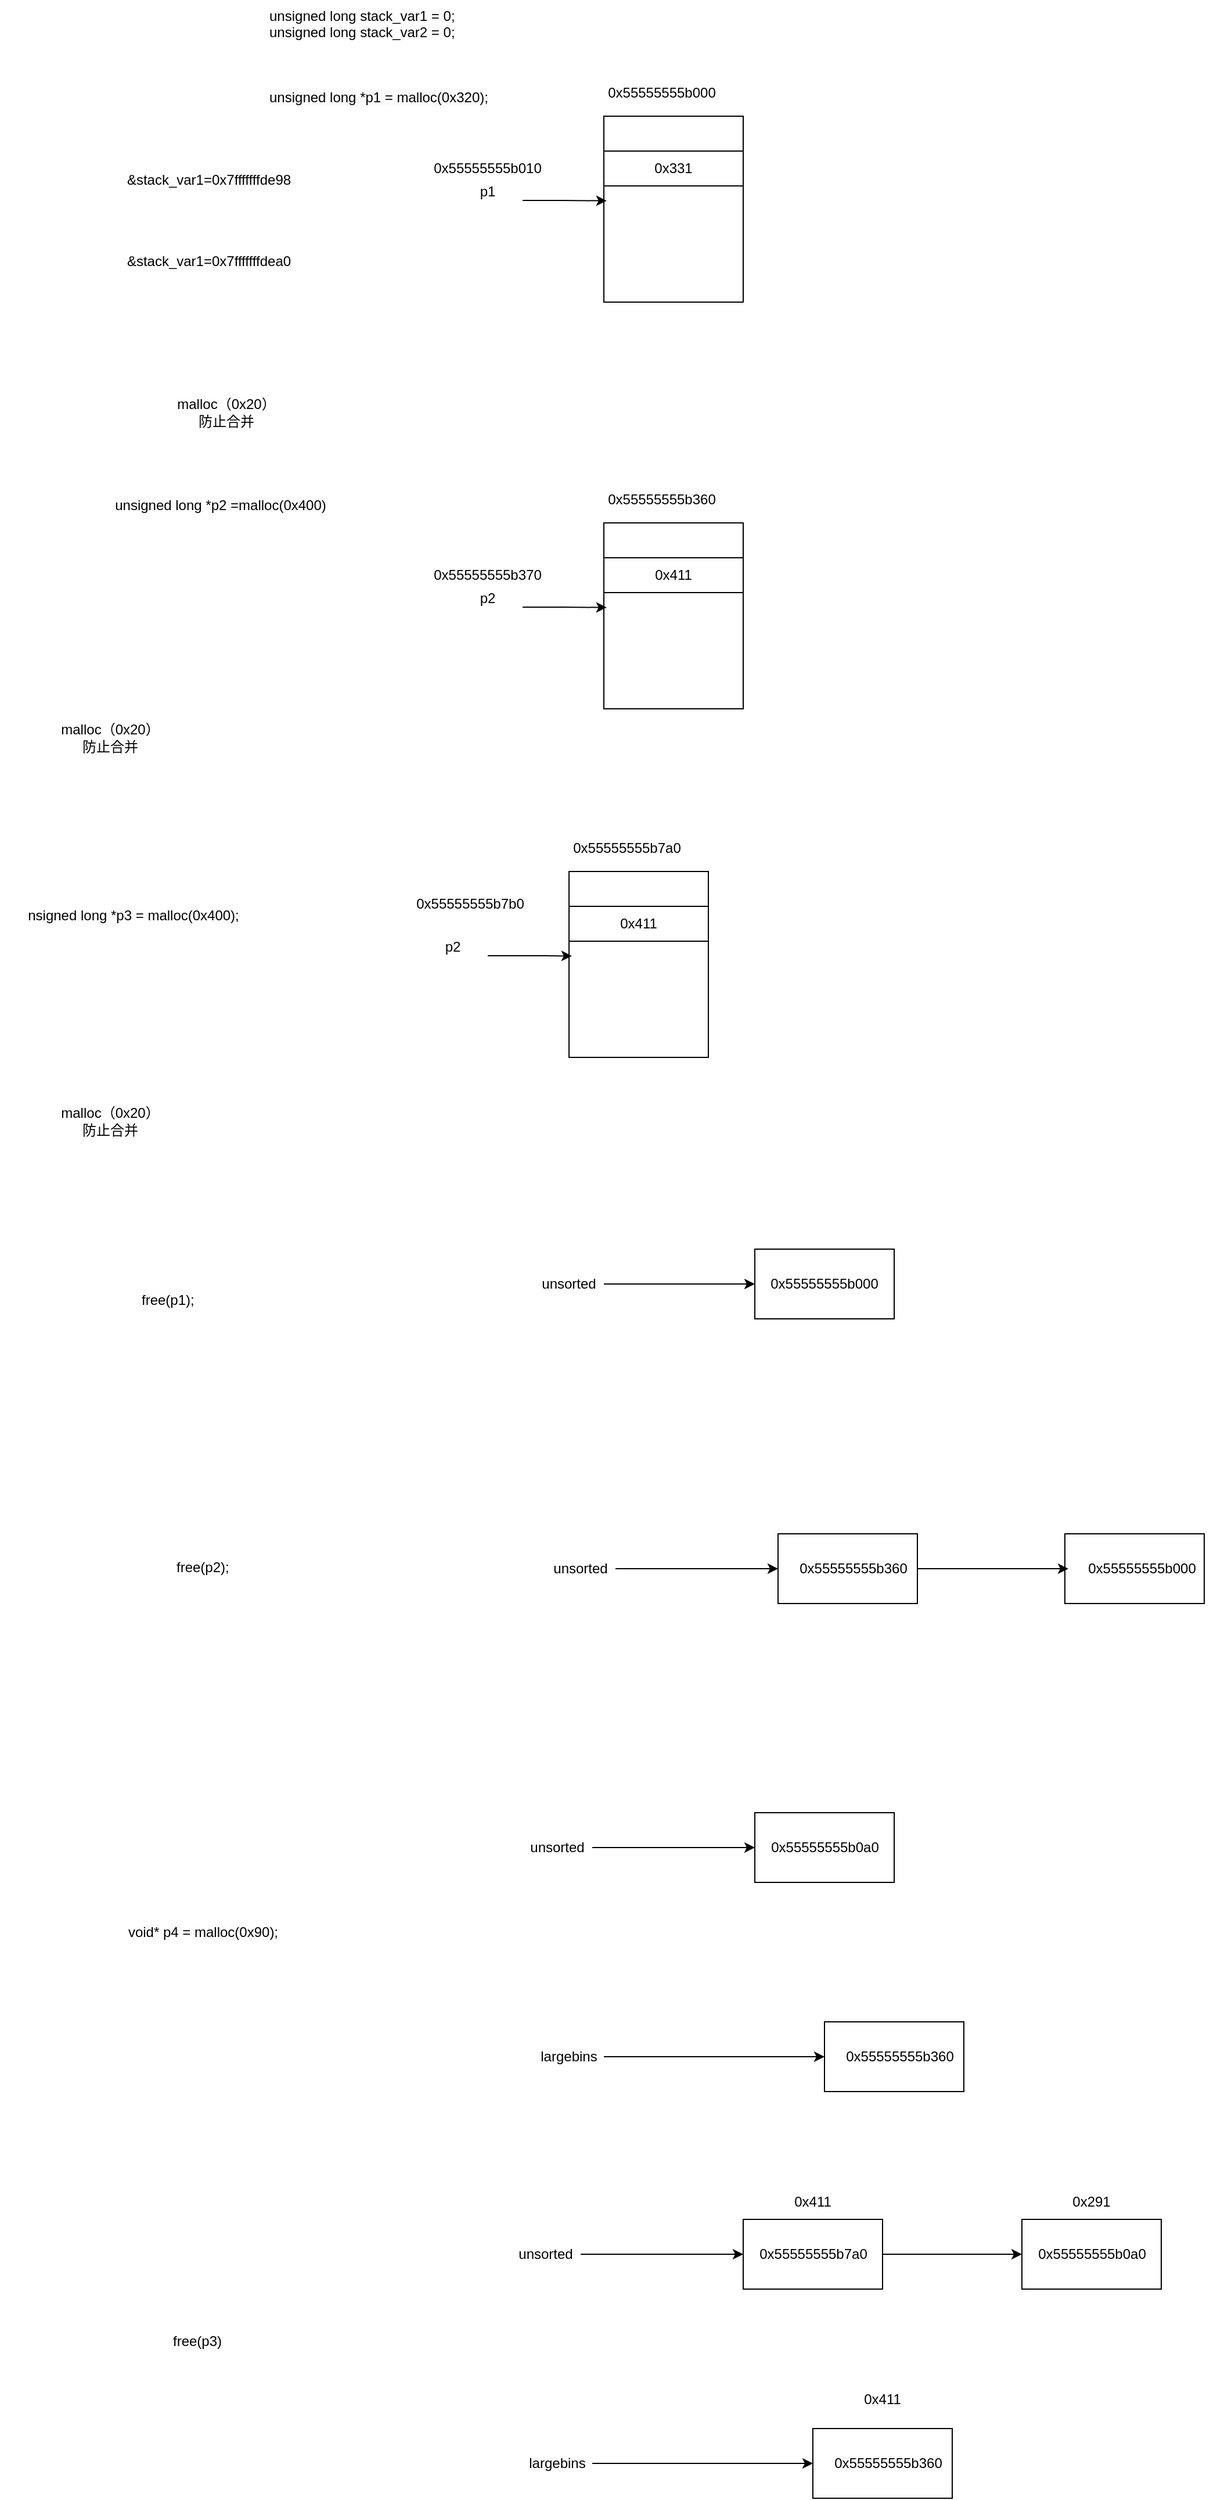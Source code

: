 <mxfile version="23.1.1" type="github">
  <diagram name="第 1 页" id="StGOxZ_9_frYLXdIoDuh">
    <mxGraphModel dx="1877" dy="618" grid="1" gridSize="10" guides="1" tooltips="1" connect="1" arrows="1" fold="1" page="1" pageScale="1" pageWidth="827" pageHeight="1169" background="none" math="0" shadow="0">
      <root>
        <mxCell id="0" />
        <mxCell id="1" parent="0" />
        <mxCell id="g7S3FFpujZysDaOgMtKl-1" value="unsigned long stack_var1 = 0;&#xa;unsigned long stack_var2 = 0;" style="text;whiteSpace=wrap;" parent="1" vertex="1">
          <mxGeometry x="10" y="50" width="190" height="40" as="geometry" />
        </mxCell>
        <mxCell id="g7S3FFpujZysDaOgMtKl-3" value="&lt;span style=&quot;color: rgb(0, 0, 0); font-family: Helvetica; font-size: 12px; font-style: normal; font-variant-ligatures: normal; font-variant-caps: normal; font-weight: 400; letter-spacing: normal; orphans: 2; text-align: left; text-indent: 0px; text-transform: none; widows: 2; word-spacing: 0px; -webkit-text-stroke-width: 0px; background-color: rgb(251, 251, 251); text-decoration-thickness: initial; text-decoration-style: initial; text-decoration-color: initial; float: none; display: inline !important;&quot;&gt;unsigned long *p1 = malloc(0x320);&lt;/span&gt;" style="text;whiteSpace=wrap;html=1;" parent="1" vertex="1">
          <mxGeometry x="10" y="120" width="210" height="40" as="geometry" />
        </mxCell>
        <mxCell id="g7S3FFpujZysDaOgMtKl-7" value="" style="rounded=0;whiteSpace=wrap;html=1;" parent="1" vertex="1">
          <mxGeometry x="430" y="1125" width="120" height="60" as="geometry" />
        </mxCell>
        <mxCell id="Vp2Y29IAKWfL_nbuRybc-31" style="edgeStyle=orthogonalEdgeStyle;rounded=0;orthogonalLoop=1;jettySize=auto;html=1;exitX=1;exitY=0.5;exitDx=0;exitDy=0;entryX=0;entryY=0.5;entryDx=0;entryDy=0;" edge="1" parent="1" source="g7S3FFpujZysDaOgMtKl-8" target="g7S3FFpujZysDaOgMtKl-7">
          <mxGeometry relative="1" as="geometry" />
        </mxCell>
        <mxCell id="g7S3FFpujZysDaOgMtKl-8" value="unsorted" style="text;strokeColor=none;align=center;fillColor=none;html=1;verticalAlign=middle;whiteSpace=wrap;rounded=0;" parent="1" vertex="1">
          <mxGeometry x="240" y="1140" width="60" height="30" as="geometry" />
        </mxCell>
        <mxCell id="Vp2Y29IAKWfL_nbuRybc-1" value="p1" style="text;strokeColor=none;align=center;fillColor=none;html=1;verticalAlign=middle;whiteSpace=wrap;rounded=0;" vertex="1" parent="1">
          <mxGeometry x="170" y="200" width="60" height="30" as="geometry" />
        </mxCell>
        <mxCell id="Vp2Y29IAKWfL_nbuRybc-2" value="" style="rounded=0;whiteSpace=wrap;html=1;" vertex="1" parent="1">
          <mxGeometry x="300" y="150" width="120" height="160" as="geometry" />
        </mxCell>
        <mxCell id="Vp2Y29IAKWfL_nbuRybc-4" value="" style="rounded=0;whiteSpace=wrap;html=1;" vertex="1" parent="1">
          <mxGeometry x="300" y="150" width="120" height="30" as="geometry" />
        </mxCell>
        <mxCell id="Vp2Y29IAKWfL_nbuRybc-5" value="0x331" style="rounded=0;whiteSpace=wrap;html=1;" vertex="1" parent="1">
          <mxGeometry x="300" y="180" width="120" height="30" as="geometry" />
        </mxCell>
        <mxCell id="Vp2Y29IAKWfL_nbuRybc-6" style="edgeStyle=orthogonalEdgeStyle;rounded=0;orthogonalLoop=1;jettySize=auto;html=1;exitX=1;exitY=0.75;exitDx=0;exitDy=0;entryX=0.02;entryY=0.455;entryDx=0;entryDy=0;entryPerimeter=0;" edge="1" parent="1" source="Vp2Y29IAKWfL_nbuRybc-1" target="Vp2Y29IAKWfL_nbuRybc-2">
          <mxGeometry relative="1" as="geometry" />
        </mxCell>
        <mxCell id="Vp2Y29IAKWfL_nbuRybc-7" value="&amp;amp;stack_var1=0x7fffffffde98" style="text;strokeColor=none;align=center;fillColor=none;html=1;verticalAlign=middle;whiteSpace=wrap;rounded=0;" vertex="1" parent="1">
          <mxGeometry x="-140" y="190" width="200" height="30" as="geometry" />
        </mxCell>
        <mxCell id="Vp2Y29IAKWfL_nbuRybc-8" value="&amp;amp;stack_var1=0x7fffffffdea0" style="text;strokeColor=none;align=center;fillColor=none;html=1;verticalAlign=middle;whiteSpace=wrap;rounded=0;" vertex="1" parent="1">
          <mxGeometry x="-140" y="260" width="200" height="30" as="geometry" />
        </mxCell>
        <mxCell id="Vp2Y29IAKWfL_nbuRybc-9" value="0x55555555b000" style="text;strokeColor=none;align=center;fillColor=none;html=1;verticalAlign=middle;whiteSpace=wrap;rounded=0;" vertex="1" parent="1">
          <mxGeometry x="280" y="120" width="140" height="20" as="geometry" />
        </mxCell>
        <mxCell id="Vp2Y29IAKWfL_nbuRybc-10" value="0x55555555b010" style="text;strokeColor=none;align=center;fillColor=none;html=1;verticalAlign=middle;whiteSpace=wrap;rounded=0;" vertex="1" parent="1">
          <mxGeometry x="130" y="185" width="140" height="20" as="geometry" />
        </mxCell>
        <mxCell id="Vp2Y29IAKWfL_nbuRybc-11" value="malloc（0x20）&lt;br&gt;防止合并" style="text;strokeColor=none;align=center;fillColor=none;html=1;verticalAlign=middle;whiteSpace=wrap;rounded=0;" vertex="1" parent="1">
          <mxGeometry x="-70" y="390" width="90" height="30" as="geometry" />
        </mxCell>
        <mxCell id="Vp2Y29IAKWfL_nbuRybc-12" value="unsigned long *p2 =malloc(0x400)" style="text;strokeColor=none;align=center;fillColor=none;html=1;verticalAlign=middle;whiteSpace=wrap;rounded=0;" vertex="1" parent="1">
          <mxGeometry x="-140" y="470" width="220" height="30" as="geometry" />
        </mxCell>
        <mxCell id="Vp2Y29IAKWfL_nbuRybc-13" value="p2" style="text;strokeColor=none;align=center;fillColor=none;html=1;verticalAlign=middle;whiteSpace=wrap;rounded=0;" vertex="1" parent="1">
          <mxGeometry x="170" y="550" width="60" height="30" as="geometry" />
        </mxCell>
        <mxCell id="Vp2Y29IAKWfL_nbuRybc-14" value="" style="rounded=0;whiteSpace=wrap;html=1;" vertex="1" parent="1">
          <mxGeometry x="300" y="500" width="120" height="160" as="geometry" />
        </mxCell>
        <mxCell id="Vp2Y29IAKWfL_nbuRybc-15" value="" style="rounded=0;whiteSpace=wrap;html=1;" vertex="1" parent="1">
          <mxGeometry x="300" y="500" width="120" height="30" as="geometry" />
        </mxCell>
        <mxCell id="Vp2Y29IAKWfL_nbuRybc-16" value="0x411" style="rounded=0;whiteSpace=wrap;html=1;" vertex="1" parent="1">
          <mxGeometry x="300" y="530" width="120" height="30" as="geometry" />
        </mxCell>
        <mxCell id="Vp2Y29IAKWfL_nbuRybc-17" style="edgeStyle=orthogonalEdgeStyle;rounded=0;orthogonalLoop=1;jettySize=auto;html=1;exitX=1;exitY=0.75;exitDx=0;exitDy=0;entryX=0.02;entryY=0.455;entryDx=0;entryDy=0;entryPerimeter=0;" edge="1" parent="1" source="Vp2Y29IAKWfL_nbuRybc-13" target="Vp2Y29IAKWfL_nbuRybc-14">
          <mxGeometry relative="1" as="geometry" />
        </mxCell>
        <mxCell id="Vp2Y29IAKWfL_nbuRybc-18" value="0x55555555b360" style="text;strokeColor=none;align=center;fillColor=none;html=1;verticalAlign=middle;whiteSpace=wrap;rounded=0;" vertex="1" parent="1">
          <mxGeometry x="280" y="470" width="140" height="20" as="geometry" />
        </mxCell>
        <mxCell id="Vp2Y29IAKWfL_nbuRybc-19" value="0x55555555b370" style="text;strokeColor=none;align=center;fillColor=none;html=1;verticalAlign=middle;whiteSpace=wrap;rounded=0;" vertex="1" parent="1">
          <mxGeometry x="130" y="535" width="140" height="20" as="geometry" />
        </mxCell>
        <mxCell id="Vp2Y29IAKWfL_nbuRybc-20" value="malloc（0x20）&lt;br&gt;防止合并" style="text;strokeColor=none;align=center;fillColor=none;html=1;verticalAlign=middle;whiteSpace=wrap;rounded=0;" vertex="1" parent="1">
          <mxGeometry x="-170" y="670" width="90" height="30" as="geometry" />
        </mxCell>
        <mxCell id="Vp2Y29IAKWfL_nbuRybc-21" value="&lt;div&gt;nsigned long *p3 = malloc(0x400);&lt;/div&gt;&lt;div&gt;&lt;br&gt;&lt;/div&gt;" style="text;strokeColor=none;align=center;fillColor=none;html=1;verticalAlign=middle;whiteSpace=wrap;rounded=0;" vertex="1" parent="1">
          <mxGeometry x="-220" y="830" width="230" height="30" as="geometry" />
        </mxCell>
        <mxCell id="Vp2Y29IAKWfL_nbuRybc-22" value="p2" style="text;strokeColor=none;align=center;fillColor=none;html=1;verticalAlign=middle;whiteSpace=wrap;rounded=0;" vertex="1" parent="1">
          <mxGeometry x="140" y="850" width="60" height="30" as="geometry" />
        </mxCell>
        <mxCell id="Vp2Y29IAKWfL_nbuRybc-23" value="" style="rounded=0;whiteSpace=wrap;html=1;" vertex="1" parent="1">
          <mxGeometry x="270" y="800" width="120" height="160" as="geometry" />
        </mxCell>
        <mxCell id="Vp2Y29IAKWfL_nbuRybc-24" value="" style="rounded=0;whiteSpace=wrap;html=1;" vertex="1" parent="1">
          <mxGeometry x="270" y="800" width="120" height="30" as="geometry" />
        </mxCell>
        <mxCell id="Vp2Y29IAKWfL_nbuRybc-25" value="0x411" style="rounded=0;whiteSpace=wrap;html=1;" vertex="1" parent="1">
          <mxGeometry x="270" y="830" width="120" height="30" as="geometry" />
        </mxCell>
        <mxCell id="Vp2Y29IAKWfL_nbuRybc-26" style="edgeStyle=orthogonalEdgeStyle;rounded=0;orthogonalLoop=1;jettySize=auto;html=1;exitX=1;exitY=0.75;exitDx=0;exitDy=0;entryX=0.02;entryY=0.455;entryDx=0;entryDy=0;entryPerimeter=0;" edge="1" parent="1" source="Vp2Y29IAKWfL_nbuRybc-22" target="Vp2Y29IAKWfL_nbuRybc-23">
          <mxGeometry relative="1" as="geometry">
            <Array as="points">
              <mxPoint x="250" y="873" />
              <mxPoint x="250" y="873" />
            </Array>
          </mxGeometry>
        </mxCell>
        <mxCell id="Vp2Y29IAKWfL_nbuRybc-27" value="0x55555555b7a0" style="text;strokeColor=none;align=center;fillColor=none;html=1;verticalAlign=middle;whiteSpace=wrap;rounded=0;" vertex="1" parent="1">
          <mxGeometry x="250" y="770" width="140" height="20" as="geometry" />
        </mxCell>
        <mxCell id="Vp2Y29IAKWfL_nbuRybc-28" value="&lt;div&gt;0x55555555b7b0&lt;/div&gt;&lt;div&gt;&lt;br&gt;&lt;/div&gt;" style="text;strokeColor=none;align=center;fillColor=none;html=1;verticalAlign=middle;whiteSpace=wrap;rounded=0;" vertex="1" parent="1">
          <mxGeometry x="120" y="820" width="130" height="30" as="geometry" />
        </mxCell>
        <mxCell id="Vp2Y29IAKWfL_nbuRybc-29" value="malloc（0x20）&lt;br&gt;防止合并" style="text;strokeColor=none;align=center;fillColor=none;html=1;verticalAlign=middle;whiteSpace=wrap;rounded=0;" vertex="1" parent="1">
          <mxGeometry x="-170" y="1000" width="90" height="30" as="geometry" />
        </mxCell>
        <mxCell id="Vp2Y29IAKWfL_nbuRybc-30" value="free(p1);" style="text;whiteSpace=wrap;" vertex="1" parent="1">
          <mxGeometry x="-100" y="1155" width="50" height="30" as="geometry" />
        </mxCell>
        <mxCell id="Vp2Y29IAKWfL_nbuRybc-32" value="0x55555555b000" style="text;strokeColor=none;align=center;fillColor=none;html=1;verticalAlign=middle;whiteSpace=wrap;rounded=0;" vertex="1" parent="1">
          <mxGeometry x="420" y="1140" width="140" height="30" as="geometry" />
        </mxCell>
        <mxCell id="Vp2Y29IAKWfL_nbuRybc-33" value="" style="rounded=0;whiteSpace=wrap;html=1;" vertex="1" parent="1">
          <mxGeometry x="697" y="1370" width="120" height="60" as="geometry" />
        </mxCell>
        <mxCell id="Vp2Y29IAKWfL_nbuRybc-34" style="edgeStyle=orthogonalEdgeStyle;rounded=0;orthogonalLoop=1;jettySize=auto;html=1;exitX=1;exitY=0.5;exitDx=0;exitDy=0;" edge="1" parent="1" source="Vp2Y29IAKWfL_nbuRybc-35">
          <mxGeometry relative="1" as="geometry">
            <mxPoint x="450" y="1400" as="targetPoint" />
          </mxGeometry>
        </mxCell>
        <mxCell id="Vp2Y29IAKWfL_nbuRybc-35" value="unsorted" style="text;strokeColor=none;align=center;fillColor=none;html=1;verticalAlign=middle;whiteSpace=wrap;rounded=0;" vertex="1" parent="1">
          <mxGeometry x="250" y="1385" width="60" height="30" as="geometry" />
        </mxCell>
        <mxCell id="Vp2Y29IAKWfL_nbuRybc-36" value="0x55555555b000" style="text;strokeColor=none;align=center;fillColor=none;html=1;verticalAlign=middle;whiteSpace=wrap;rounded=0;" vertex="1" parent="1">
          <mxGeometry x="700" y="1385" width="127" height="30" as="geometry" />
        </mxCell>
        <mxCell id="Vp2Y29IAKWfL_nbuRybc-37" value="" style="rounded=0;whiteSpace=wrap;html=1;" vertex="1" parent="1">
          <mxGeometry x="450" y="1370" width="120" height="60" as="geometry" />
        </mxCell>
        <mxCell id="Vp2Y29IAKWfL_nbuRybc-39" style="edgeStyle=orthogonalEdgeStyle;rounded=0;orthogonalLoop=1;jettySize=auto;html=1;exitX=1;exitY=0.5;exitDx=0;exitDy=0;" edge="1" parent="1" source="Vp2Y29IAKWfL_nbuRybc-38" target="Vp2Y29IAKWfL_nbuRybc-36">
          <mxGeometry relative="1" as="geometry" />
        </mxCell>
        <mxCell id="Vp2Y29IAKWfL_nbuRybc-38" value="0x55555555b360" style="text;strokeColor=none;align=center;fillColor=none;html=1;verticalAlign=middle;whiteSpace=wrap;rounded=0;" vertex="1" parent="1">
          <mxGeometry x="460" y="1385" width="110" height="30" as="geometry" />
        </mxCell>
        <mxCell id="Vp2Y29IAKWfL_nbuRybc-40" value="&lt;div&gt;void* p4 = malloc(0x90);&lt;/div&gt;&lt;div&gt;&lt;br&gt;&lt;/div&gt;" style="text;strokeColor=none;align=center;fillColor=none;html=1;verticalAlign=middle;whiteSpace=wrap;rounded=0;" vertex="1" parent="1">
          <mxGeometry x="-170" y="1700" width="250" height="40" as="geometry" />
        </mxCell>
        <mxCell id="Vp2Y29IAKWfL_nbuRybc-41" value="" style="rounded=0;whiteSpace=wrap;html=1;" vertex="1" parent="1">
          <mxGeometry x="430" y="1610" width="120" height="60" as="geometry" />
        </mxCell>
        <mxCell id="Vp2Y29IAKWfL_nbuRybc-42" style="edgeStyle=orthogonalEdgeStyle;rounded=0;orthogonalLoop=1;jettySize=auto;html=1;exitX=1;exitY=0.5;exitDx=0;exitDy=0;" edge="1" parent="1" source="Vp2Y29IAKWfL_nbuRybc-43">
          <mxGeometry relative="1" as="geometry">
            <mxPoint x="430" y="1640" as="targetPoint" />
          </mxGeometry>
        </mxCell>
        <mxCell id="Vp2Y29IAKWfL_nbuRybc-43" value="unsorted" style="text;strokeColor=none;align=center;fillColor=none;html=1;verticalAlign=middle;whiteSpace=wrap;rounded=0;" vertex="1" parent="1">
          <mxGeometry x="230" y="1625" width="60" height="30" as="geometry" />
        </mxCell>
        <mxCell id="Vp2Y29IAKWfL_nbuRybc-44" value="0x55555555b0a0" style="text;strokeColor=none;align=center;fillColor=none;html=1;verticalAlign=middle;whiteSpace=wrap;rounded=0;" vertex="1" parent="1">
          <mxGeometry x="436.5" y="1625" width="107" height="30" as="geometry" />
        </mxCell>
        <mxCell id="Vp2Y29IAKWfL_nbuRybc-45" value="" style="rounded=0;whiteSpace=wrap;html=1;" vertex="1" parent="1">
          <mxGeometry x="490" y="1790" width="120" height="60" as="geometry" />
        </mxCell>
        <mxCell id="Vp2Y29IAKWfL_nbuRybc-47" value="0x55555555b360" style="text;strokeColor=none;align=center;fillColor=none;html=1;verticalAlign=middle;whiteSpace=wrap;rounded=0;" vertex="1" parent="1">
          <mxGeometry x="500" y="1805" width="110" height="30" as="geometry" />
        </mxCell>
        <mxCell id="Vp2Y29IAKWfL_nbuRybc-49" style="edgeStyle=orthogonalEdgeStyle;rounded=0;orthogonalLoop=1;jettySize=auto;html=1;exitX=1;exitY=0.5;exitDx=0;exitDy=0;entryX=0;entryY=0.5;entryDx=0;entryDy=0;" edge="1" parent="1" source="Vp2Y29IAKWfL_nbuRybc-48" target="Vp2Y29IAKWfL_nbuRybc-45">
          <mxGeometry relative="1" as="geometry" />
        </mxCell>
        <mxCell id="Vp2Y29IAKWfL_nbuRybc-48" value="largebins" style="text;strokeColor=none;align=center;fillColor=none;html=1;verticalAlign=middle;whiteSpace=wrap;rounded=0;" vertex="1" parent="1">
          <mxGeometry x="240" y="1805" width="60" height="30" as="geometry" />
        </mxCell>
        <mxCell id="Vp2Y29IAKWfL_nbuRybc-50" value="free(p2);" style="text;whiteSpace=wrap;" vertex="1" parent="1">
          <mxGeometry x="-70" y="1385" width="60" height="30" as="geometry" />
        </mxCell>
        <mxCell id="Vp2Y29IAKWfL_nbuRybc-51" value="free(p3)" style="text;strokeColor=none;align=center;fillColor=none;html=1;verticalAlign=middle;whiteSpace=wrap;rounded=0;" vertex="1" parent="1">
          <mxGeometry x="-80" y="2050" width="60" height="30" as="geometry" />
        </mxCell>
        <mxCell id="Vp2Y29IAKWfL_nbuRybc-70" style="edgeStyle=orthogonalEdgeStyle;rounded=0;orthogonalLoop=1;jettySize=auto;html=1;exitX=1;exitY=0.5;exitDx=0;exitDy=0;entryX=0;entryY=0.5;entryDx=0;entryDy=0;" edge="1" parent="1" source="Vp2Y29IAKWfL_nbuRybc-60" target="Vp2Y29IAKWfL_nbuRybc-68">
          <mxGeometry relative="1" as="geometry" />
        </mxCell>
        <mxCell id="Vp2Y29IAKWfL_nbuRybc-60" value="" style="rounded=0;whiteSpace=wrap;html=1;" vertex="1" parent="1">
          <mxGeometry x="420" y="1960" width="120" height="60" as="geometry" />
        </mxCell>
        <mxCell id="Vp2Y29IAKWfL_nbuRybc-61" style="edgeStyle=orthogonalEdgeStyle;rounded=0;orthogonalLoop=1;jettySize=auto;html=1;exitX=1;exitY=0.5;exitDx=0;exitDy=0;" edge="1" parent="1" source="Vp2Y29IAKWfL_nbuRybc-62">
          <mxGeometry relative="1" as="geometry">
            <mxPoint x="420" y="1990" as="targetPoint" />
          </mxGeometry>
        </mxCell>
        <mxCell id="Vp2Y29IAKWfL_nbuRybc-62" value="unsorted" style="text;strokeColor=none;align=center;fillColor=none;html=1;verticalAlign=middle;whiteSpace=wrap;rounded=0;" vertex="1" parent="1">
          <mxGeometry x="220" y="1975" width="60" height="30" as="geometry" />
        </mxCell>
        <mxCell id="Vp2Y29IAKWfL_nbuRybc-63" value="0x55555555b7a0" style="text;strokeColor=none;align=center;fillColor=none;html=1;verticalAlign=middle;whiteSpace=wrap;rounded=0;" vertex="1" parent="1">
          <mxGeometry x="426.5" y="1975" width="107" height="30" as="geometry" />
        </mxCell>
        <mxCell id="Vp2Y29IAKWfL_nbuRybc-64" value="" style="rounded=0;whiteSpace=wrap;html=1;" vertex="1" parent="1">
          <mxGeometry x="480" y="2140" width="120" height="60" as="geometry" />
        </mxCell>
        <mxCell id="Vp2Y29IAKWfL_nbuRybc-65" value="0x55555555b360" style="text;strokeColor=none;align=center;fillColor=none;html=1;verticalAlign=middle;whiteSpace=wrap;rounded=0;" vertex="1" parent="1">
          <mxGeometry x="490" y="2155" width="110" height="30" as="geometry" />
        </mxCell>
        <mxCell id="Vp2Y29IAKWfL_nbuRybc-66" style="edgeStyle=orthogonalEdgeStyle;rounded=0;orthogonalLoop=1;jettySize=auto;html=1;exitX=1;exitY=0.5;exitDx=0;exitDy=0;entryX=0;entryY=0.5;entryDx=0;entryDy=0;" edge="1" parent="1" source="Vp2Y29IAKWfL_nbuRybc-67" target="Vp2Y29IAKWfL_nbuRybc-64">
          <mxGeometry relative="1" as="geometry" />
        </mxCell>
        <mxCell id="Vp2Y29IAKWfL_nbuRybc-67" value="largebins" style="text;strokeColor=none;align=center;fillColor=none;html=1;verticalAlign=middle;whiteSpace=wrap;rounded=0;" vertex="1" parent="1">
          <mxGeometry x="230" y="2155" width="60" height="30" as="geometry" />
        </mxCell>
        <mxCell id="Vp2Y29IAKWfL_nbuRybc-68" value="" style="rounded=0;whiteSpace=wrap;html=1;" vertex="1" parent="1">
          <mxGeometry x="660" y="1960" width="120" height="60" as="geometry" />
        </mxCell>
        <mxCell id="Vp2Y29IAKWfL_nbuRybc-69" value="0x55555555b0a0" style="text;strokeColor=none;align=center;fillColor=none;html=1;verticalAlign=middle;whiteSpace=wrap;rounded=0;" vertex="1" parent="1">
          <mxGeometry x="666.5" y="1975" width="107" height="30" as="geometry" />
        </mxCell>
        <mxCell id="Vp2Y29IAKWfL_nbuRybc-71" value="0x411" style="text;strokeColor=none;align=center;fillColor=none;html=1;verticalAlign=middle;whiteSpace=wrap;rounded=0;" vertex="1" parent="1">
          <mxGeometry x="450" y="1930" width="60" height="30" as="geometry" />
        </mxCell>
        <mxCell id="Vp2Y29IAKWfL_nbuRybc-72" value="0x291" style="text;strokeColor=none;align=center;fillColor=none;html=1;verticalAlign=middle;whiteSpace=wrap;rounded=0;" vertex="1" parent="1">
          <mxGeometry x="690" y="1930" width="60" height="30" as="geometry" />
        </mxCell>
        <mxCell id="Vp2Y29IAKWfL_nbuRybc-73" value="0x411" style="text;strokeColor=none;align=center;fillColor=none;html=1;verticalAlign=middle;whiteSpace=wrap;rounded=0;" vertex="1" parent="1">
          <mxGeometry x="510" y="2100" width="60" height="30" as="geometry" />
        </mxCell>
      </root>
    </mxGraphModel>
  </diagram>
</mxfile>
